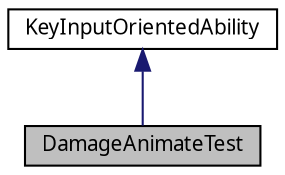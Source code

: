 digraph "DamageAnimateTest"
{
 // LATEX_PDF_SIZE
  edge [fontname="Calibrii",fontsize="10",labelfontname="Calibrii",labelfontsize="10"];
  node [fontname="Calibrii",fontsize="10",shape=record];
  Node1 [label="DamageAnimateTest",height=0.2,width=0.4,color="black", fillcolor="grey75", style="filled", fontcolor="black",tooltip=" "];
  Node2 -> Node1 [dir="back",color="midnightblue",fontsize="10",style="solid",fontname="Calibrii"];
  Node2 [label="KeyInputOrientedAbility",height=0.2,width=0.4,color="black", fillcolor="white", style="filled",tooltip=" "];
}
